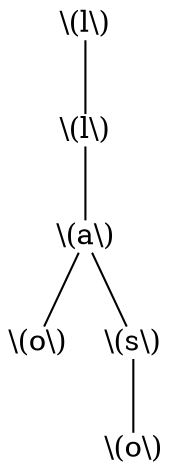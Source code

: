 graph {
	0 [label="\\(l\\)" shape=plain]
	1 [label="\\(l\\)" shape=plain]
	0 -- 1
	2 [label="\\(a\\)" shape=plain]
	1 -- 2
	3 [label="\\(o\\)" shape=plain]
	2 -- 3
	4 [label="\\(s\\)" shape=plain]
	2 -- 4
	5 [label="\\(o\\)" shape=plain]
	4 -- 5
}
